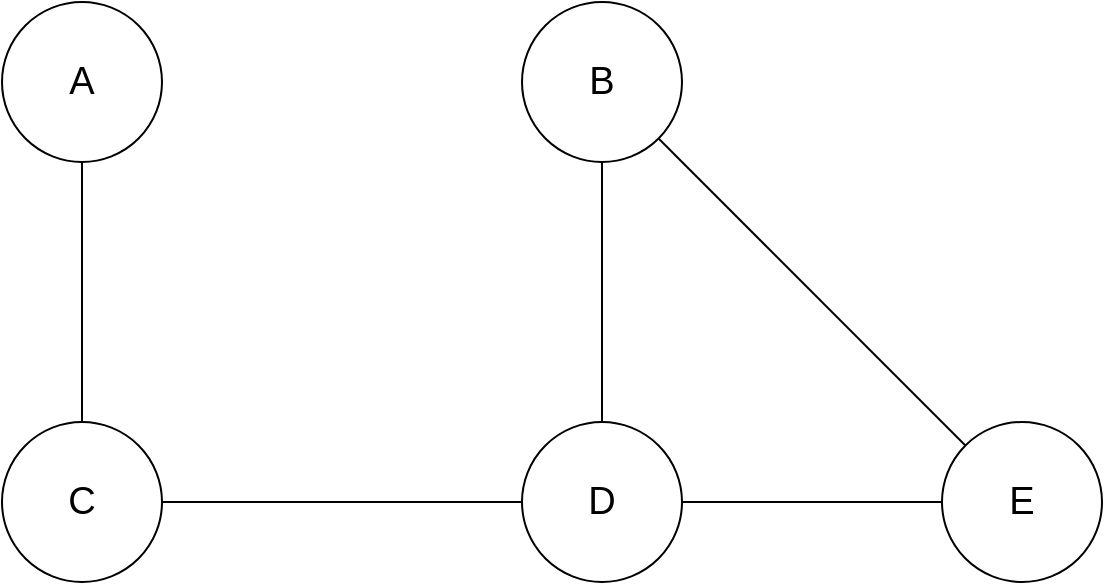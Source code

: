 <mxfile version="12.7.0" type="github">
  <diagram id="T6PubaaEae6fENgZ4xwR" name="Page-1">
    <mxGraphModel dx="1411" dy="798" grid="1" gridSize="10" guides="1" tooltips="1" connect="1" arrows="1" fold="1" page="1" pageScale="1" pageWidth="2339" pageHeight="3300" math="0" shadow="0">
      <root>
        <mxCell id="0"/>
        <mxCell id="1" parent="0"/>
        <mxCell id="8h9rO2Y5-GKZASKepah--1" value="" style="ellipse;whiteSpace=wrap;html=1;aspect=fixed;" vertex="1" parent="1">
          <mxGeometry x="230" y="90" width="80" height="80" as="geometry"/>
        </mxCell>
        <mxCell id="8h9rO2Y5-GKZASKepah--2" value="&lt;font style=&quot;font-size: 19px&quot;&gt;A&lt;/font&gt;" style="text;html=1;strokeColor=none;fillColor=none;align=center;verticalAlign=middle;whiteSpace=wrap;rounded=0;" vertex="1" parent="1">
          <mxGeometry x="250" y="120" width="40" height="20" as="geometry"/>
        </mxCell>
        <mxCell id="8h9rO2Y5-GKZASKepah--3" value="" style="ellipse;whiteSpace=wrap;html=1;aspect=fixed;" vertex="1" parent="1">
          <mxGeometry x="490" y="90" width="80" height="80" as="geometry"/>
        </mxCell>
        <mxCell id="8h9rO2Y5-GKZASKepah--4" value="&lt;span style=&quot;font-size: 19px&quot;&gt;B&lt;/span&gt;" style="text;html=1;strokeColor=none;fillColor=none;align=center;verticalAlign=middle;whiteSpace=wrap;rounded=0;" vertex="1" parent="1">
          <mxGeometry x="510" y="120" width="40" height="20" as="geometry"/>
        </mxCell>
        <mxCell id="8h9rO2Y5-GKZASKepah--5" value="" style="ellipse;whiteSpace=wrap;html=1;aspect=fixed;" vertex="1" parent="1">
          <mxGeometry x="230" y="300" width="80" height="80" as="geometry"/>
        </mxCell>
        <mxCell id="8h9rO2Y5-GKZASKepah--6" value="&lt;span style=&quot;font-size: 19px&quot;&gt;C&lt;/span&gt;" style="text;html=1;strokeColor=none;fillColor=none;align=center;verticalAlign=middle;whiteSpace=wrap;rounded=0;" vertex="1" parent="1">
          <mxGeometry x="250" y="330" width="40" height="20" as="geometry"/>
        </mxCell>
        <mxCell id="8h9rO2Y5-GKZASKepah--7" value="" style="ellipse;whiteSpace=wrap;html=1;aspect=fixed;" vertex="1" parent="1">
          <mxGeometry x="490" y="300" width="80" height="80" as="geometry"/>
        </mxCell>
        <mxCell id="8h9rO2Y5-GKZASKepah--8" value="&lt;font style=&quot;font-size: 19px&quot;&gt;D&lt;/font&gt;" style="text;html=1;strokeColor=none;fillColor=none;align=center;verticalAlign=middle;whiteSpace=wrap;rounded=0;" vertex="1" parent="1">
          <mxGeometry x="510" y="330" width="40" height="20" as="geometry"/>
        </mxCell>
        <mxCell id="8h9rO2Y5-GKZASKepah--9" value="" style="endArrow=none;html=1;entryX=0.5;entryY=1;entryDx=0;entryDy=0;" edge="1" parent="1" source="8h9rO2Y5-GKZASKepah--5" target="8h9rO2Y5-GKZASKepah--1">
          <mxGeometry width="50" height="50" relative="1" as="geometry">
            <mxPoint x="230" y="450" as="sourcePoint"/>
            <mxPoint x="280" y="400" as="targetPoint"/>
          </mxGeometry>
        </mxCell>
        <mxCell id="8h9rO2Y5-GKZASKepah--10" value="" style="endArrow=none;html=1;entryX=0;entryY=0.5;entryDx=0;entryDy=0;exitX=1;exitY=0.5;exitDx=0;exitDy=0;" edge="1" parent="1" source="8h9rO2Y5-GKZASKepah--5" target="8h9rO2Y5-GKZASKepah--7">
          <mxGeometry width="50" height="50" relative="1" as="geometry">
            <mxPoint x="230" y="450" as="sourcePoint"/>
            <mxPoint x="280" y="400" as="targetPoint"/>
          </mxGeometry>
        </mxCell>
        <mxCell id="8h9rO2Y5-GKZASKepah--11" value="" style="endArrow=none;html=1;entryX=0.5;entryY=1;entryDx=0;entryDy=0;exitX=0.5;exitY=0;exitDx=0;exitDy=0;" edge="1" parent="1" source="8h9rO2Y5-GKZASKepah--7" target="8h9rO2Y5-GKZASKepah--3">
          <mxGeometry width="50" height="50" relative="1" as="geometry">
            <mxPoint x="230" y="450" as="sourcePoint"/>
            <mxPoint x="280" y="400" as="targetPoint"/>
          </mxGeometry>
        </mxCell>
        <mxCell id="8h9rO2Y5-GKZASKepah--12" value="" style="ellipse;whiteSpace=wrap;html=1;aspect=fixed;" vertex="1" parent="1">
          <mxGeometry x="700" y="300" width="80" height="80" as="geometry"/>
        </mxCell>
        <mxCell id="8h9rO2Y5-GKZASKepah--13" value="&lt;font style=&quot;font-size: 19px&quot;&gt;E&lt;/font&gt;" style="text;html=1;strokeColor=none;fillColor=none;align=center;verticalAlign=middle;whiteSpace=wrap;rounded=0;" vertex="1" parent="1">
          <mxGeometry x="720" y="330" width="40" height="20" as="geometry"/>
        </mxCell>
        <mxCell id="8h9rO2Y5-GKZASKepah--14" value="" style="endArrow=none;html=1;entryX=0;entryY=0.5;entryDx=0;entryDy=0;exitX=1;exitY=0.5;exitDx=0;exitDy=0;" edge="1" parent="1" source="8h9rO2Y5-GKZASKepah--7" target="8h9rO2Y5-GKZASKepah--12">
          <mxGeometry width="50" height="50" relative="1" as="geometry">
            <mxPoint x="230" y="450" as="sourcePoint"/>
            <mxPoint x="280" y="400" as="targetPoint"/>
          </mxGeometry>
        </mxCell>
        <mxCell id="8h9rO2Y5-GKZASKepah--17" value="" style="endArrow=none;html=1;entryX=1;entryY=1;entryDx=0;entryDy=0;exitX=0;exitY=0;exitDx=0;exitDy=0;" edge="1" parent="1" source="8h9rO2Y5-GKZASKepah--12" target="8h9rO2Y5-GKZASKepah--3">
          <mxGeometry width="50" height="50" relative="1" as="geometry">
            <mxPoint x="230" y="450" as="sourcePoint"/>
            <mxPoint x="280" y="400" as="targetPoint"/>
          </mxGeometry>
        </mxCell>
      </root>
    </mxGraphModel>
  </diagram>
</mxfile>
